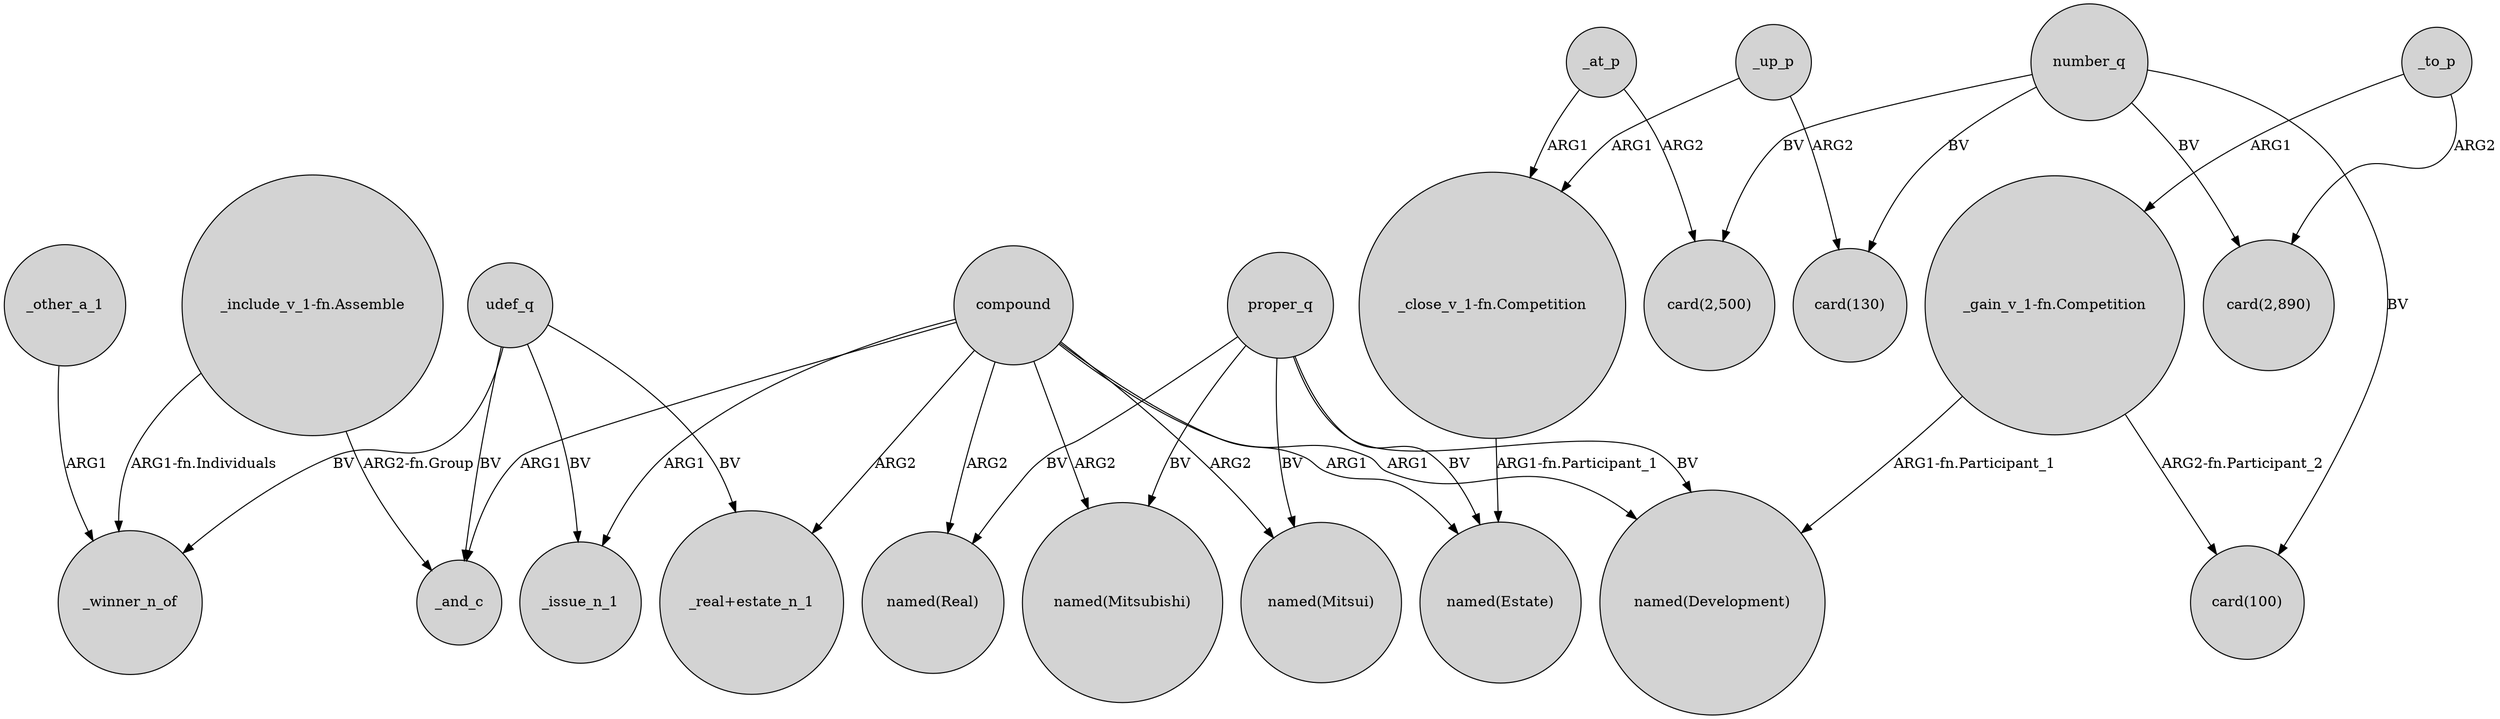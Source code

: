 digraph {
	node [shape=circle style=filled]
	proper_q -> "named(Real)" [label=BV]
	_other_a_1 -> _winner_n_of [label=ARG1]
	compound -> _and_c [label=ARG1]
	_at_p -> "_close_v_1-fn.Competition" [label=ARG1]
	"_include_v_1-fn.Assemble" -> _winner_n_of [label="ARG1-fn.Individuals"]
	number_q -> "card(2,500)" [label=BV]
	number_q -> "card(2,890)" [label=BV]
	number_q -> "card(130)" [label=BV]
	_to_p -> "card(2,890)" [label=ARG2]
	_up_p -> "_close_v_1-fn.Competition" [label=ARG1]
	"_close_v_1-fn.Competition" -> "named(Estate)" [label="ARG1-fn.Participant_1"]
	_to_p -> "_gain_v_1-fn.Competition" [label=ARG1]
	compound -> "_real+estate_n_1" [label=ARG2]
	udef_q -> _and_c [label=BV]
	proper_q -> "named(Mitsubishi)" [label=BV]
	compound -> "named(Mitsubishi)" [label=ARG2]
	"_gain_v_1-fn.Competition" -> "card(100)" [label="ARG2-fn.Participant_2"]
	compound -> "named(Estate)" [label=ARG1]
	udef_q -> _winner_n_of [label=BV]
	"_include_v_1-fn.Assemble" -> _and_c [label="ARG2-fn.Group"]
	proper_q -> "named(Mitsui)" [label=BV]
	proper_q -> "named(Estate)" [label=BV]
	compound -> "named(Real)" [label=ARG2]
	udef_q -> _issue_n_1 [label=BV]
	compound -> "named(Mitsui)" [label=ARG2]
	_up_p -> "card(130)" [label=ARG2]
	number_q -> "card(100)" [label=BV]
	"_gain_v_1-fn.Competition" -> "named(Development)" [label="ARG1-fn.Participant_1"]
	proper_q -> "named(Development)" [label=BV]
	_at_p -> "card(2,500)" [label=ARG2]
	udef_q -> "_real+estate_n_1" [label=BV]
	compound -> "named(Development)" [label=ARG1]
	compound -> _issue_n_1 [label=ARG1]
}
